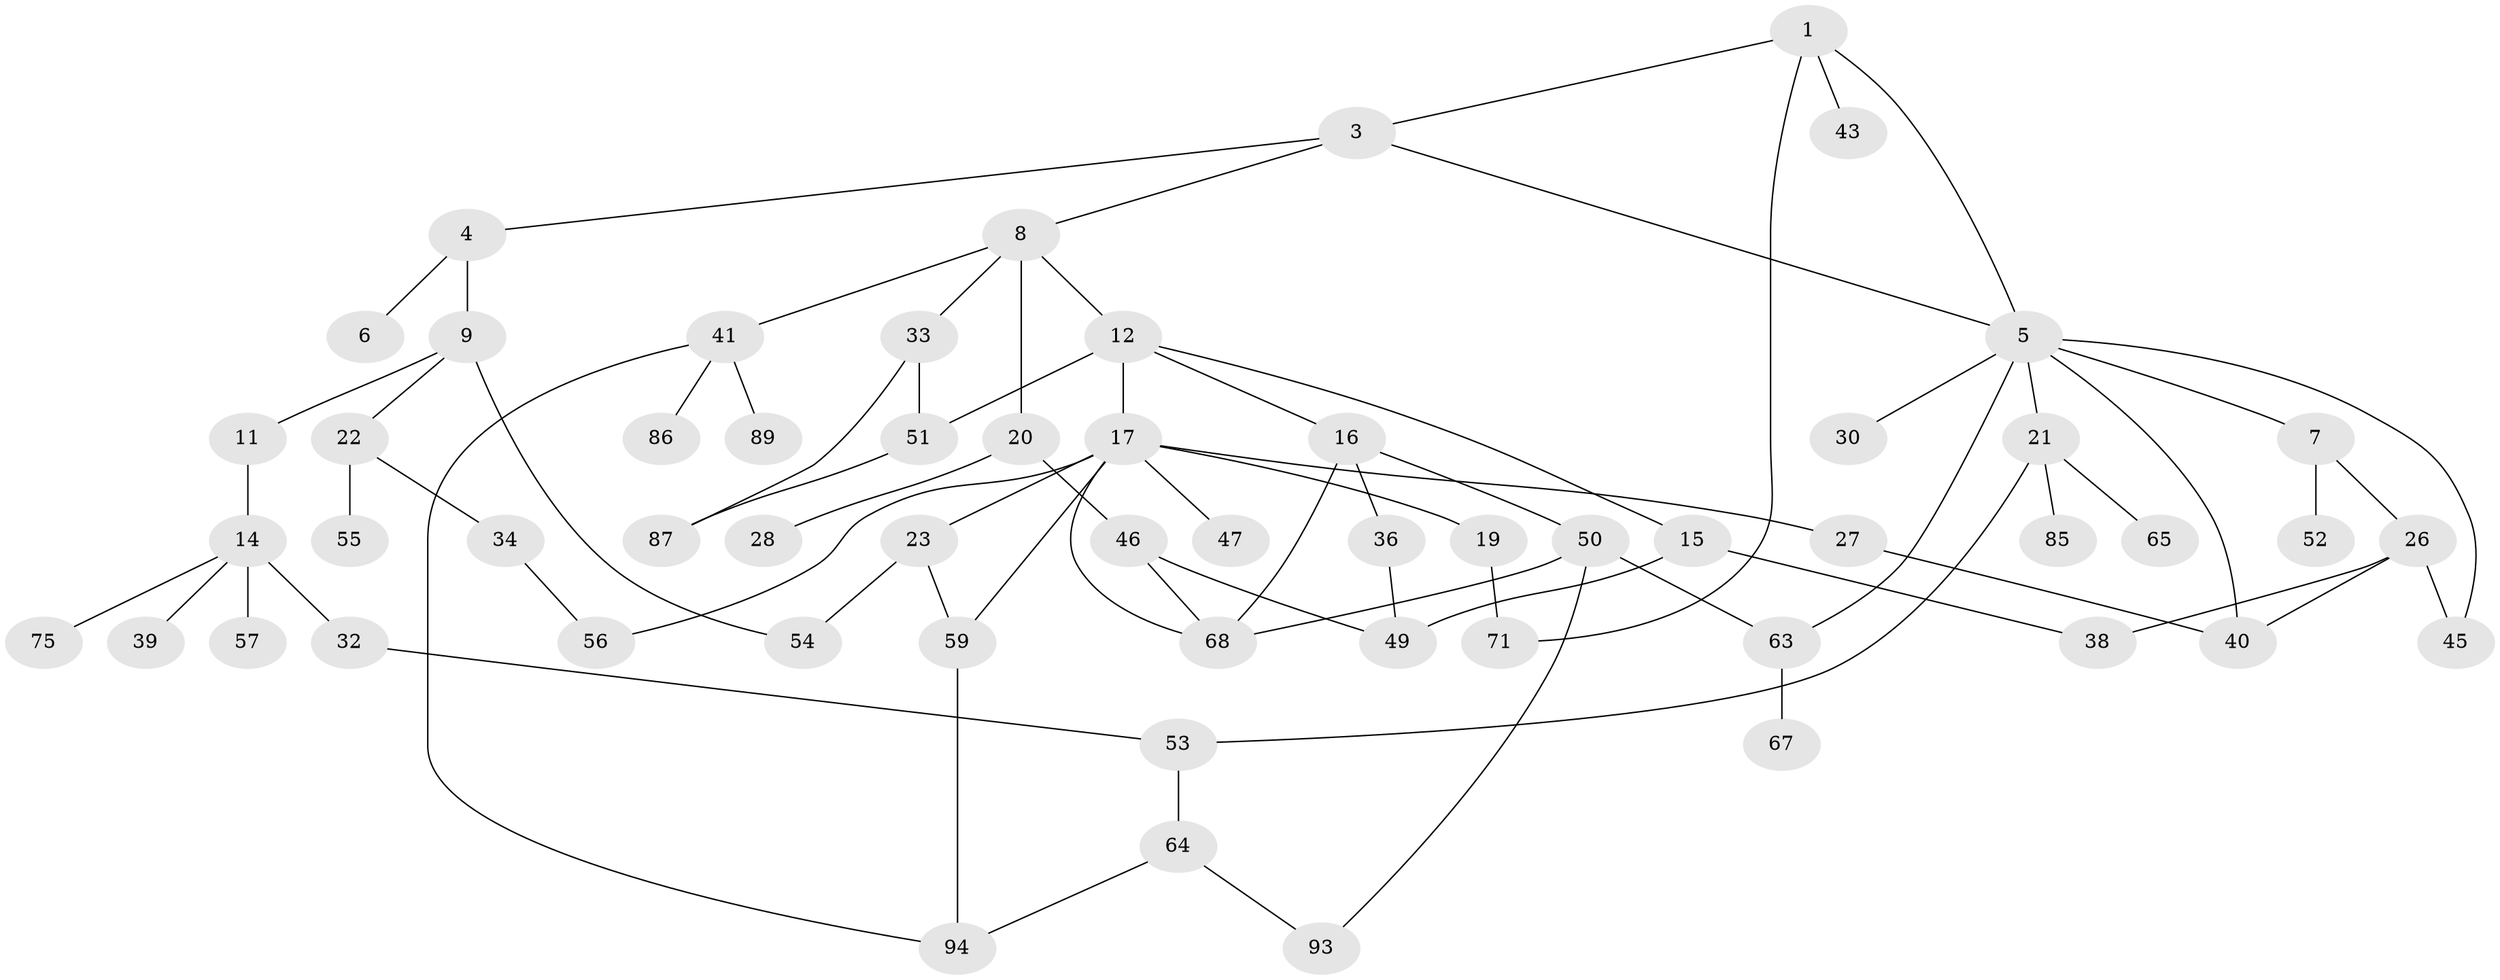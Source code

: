 // original degree distribution, {3: 0.20212765957446807, 5: 0.0425531914893617, 9: 0.010638297872340425, 1: 0.23404255319148937, 4: 0.10638297872340426, 2: 0.39361702127659576, 8: 0.010638297872340425}
// Generated by graph-tools (version 1.1) at 2025/41/03/06/25 10:41:29]
// undirected, 58 vertices, 78 edges
graph export_dot {
graph [start="1"]
  node [color=gray90,style=filled];
  1 [super="+2"];
  3 [super="+24"];
  4;
  5 [super="+91"];
  6;
  7 [super="+35"];
  8 [super="+10"];
  9 [super="+18"];
  11;
  12 [super="+13"];
  14 [super="+29"];
  15 [super="+80"];
  16 [super="+25"];
  17 [super="+31"];
  19 [super="+62"];
  20 [super="+48"];
  21 [super="+61"];
  22;
  23;
  26 [super="+44"];
  27 [super="+37"];
  28 [super="+74"];
  30;
  32;
  33 [super="+78"];
  34 [super="+42"];
  36 [super="+70"];
  38;
  39;
  40 [super="+66"];
  41 [super="+69"];
  43;
  45;
  46;
  47;
  49 [super="+79"];
  50 [super="+77"];
  51 [super="+72"];
  52;
  53 [super="+58"];
  54 [super="+73"];
  55 [super="+83"];
  56;
  57;
  59 [super="+60"];
  63 [super="+76"];
  64 [super="+88"];
  65 [super="+82"];
  67 [super="+81"];
  68 [super="+84"];
  71 [super="+92"];
  75;
  85 [super="+90"];
  86;
  87;
  89;
  93;
  94;
  1 -- 3;
  1 -- 43;
  1 -- 5;
  1 -- 71;
  3 -- 4;
  3 -- 8;
  3 -- 5;
  4 -- 6;
  4 -- 9;
  5 -- 7;
  5 -- 21;
  5 -- 30;
  5 -- 40;
  5 -- 63;
  5 -- 45;
  7 -- 26;
  7 -- 52;
  8 -- 12;
  8 -- 20;
  8 -- 41;
  8 -- 33;
  9 -- 11;
  9 -- 54;
  9 -- 22;
  11 -- 14;
  12 -- 17;
  12 -- 51;
  12 -- 16;
  12 -- 15;
  14 -- 32;
  14 -- 39;
  14 -- 57;
  14 -- 75;
  15 -- 38;
  15 -- 49 [weight=2];
  16 -- 50;
  16 -- 36;
  16 -- 68;
  17 -- 19;
  17 -- 23;
  17 -- 27;
  17 -- 47;
  17 -- 56;
  17 -- 59;
  17 -- 68;
  19 -- 71;
  20 -- 28;
  20 -- 46;
  21 -- 65;
  21 -- 85;
  21 -- 53;
  22 -- 34;
  22 -- 55;
  23 -- 54;
  23 -- 59;
  26 -- 45;
  26 -- 38;
  26 -- 40;
  27 -- 40;
  32 -- 53;
  33 -- 87;
  33 -- 51;
  34 -- 56;
  36 -- 49;
  41 -- 89;
  41 -- 86;
  41 -- 94;
  46 -- 49;
  46 -- 68;
  50 -- 68;
  50 -- 93;
  50 -- 63;
  51 -- 87;
  53 -- 64;
  59 -- 94;
  63 -- 67;
  64 -- 93;
  64 -- 94;
}
